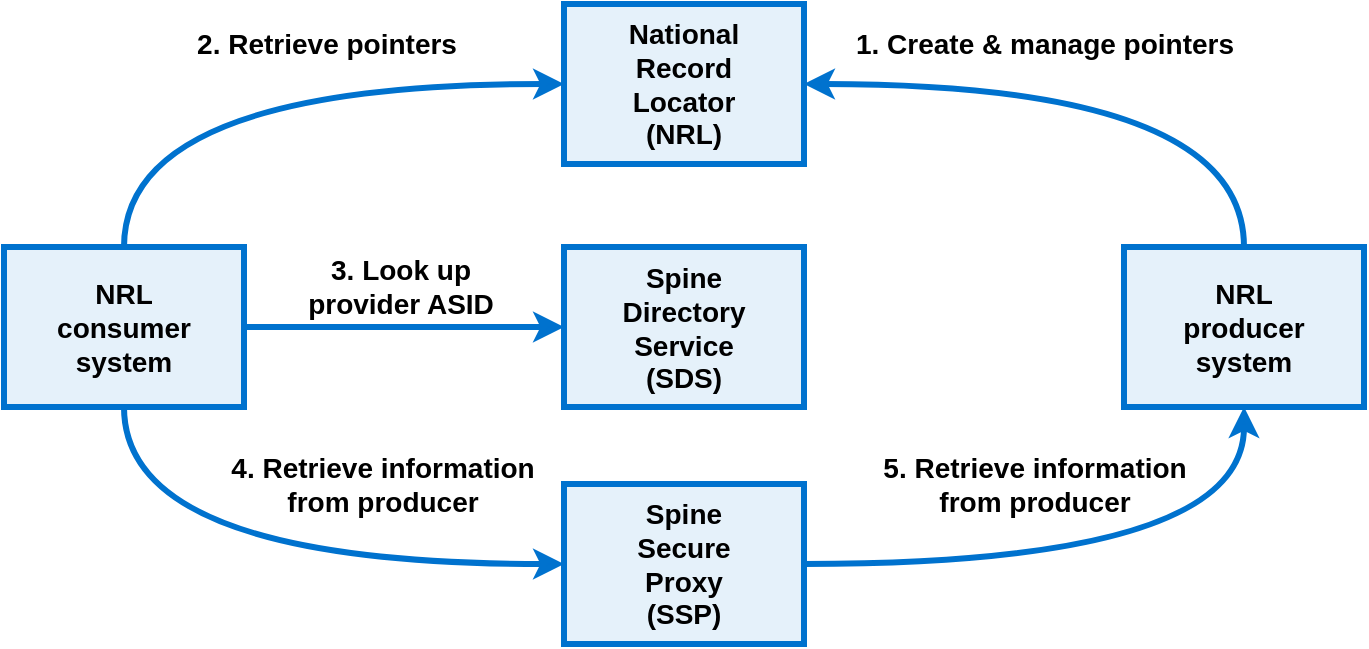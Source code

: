 <mxfile version="20.8.16" type="device"><diagram name="Page-1" id="cqCiDIYexOJ1daW3aimP"><mxGraphModel dx="857" dy="626" grid="1" gridSize="10" guides="1" tooltips="1" connect="1" arrows="1" fold="1" page="1" pageScale="1" pageWidth="827" pageHeight="1169" math="0" shadow="0"><root><mxCell id="0"/><mxCell id="1" parent="0"/><mxCell id="XMSPGhrE3NwXgb72opyZ-7" style="edgeStyle=orthogonalEdgeStyle;rounded=0;orthogonalLoop=1;jettySize=auto;html=1;fontSize=14;strokeColor=#0072ce;strokeWidth=3;" edge="1" parent="1" source="XMSPGhrE3NwXgb72opyZ-2" target="XMSPGhrE3NwXgb72opyZ-4"><mxGeometry relative="1" as="geometry"/></mxCell><mxCell id="XMSPGhrE3NwXgb72opyZ-14" value="&lt;b&gt;3. Look up&lt;br&gt;provider ASID&lt;/b&gt;" style="edgeLabel;html=1;align=center;verticalAlign=middle;resizable=0;points=[];fontSize=14;labelBackgroundColor=none;" vertex="1" connectable="0" parent="XMSPGhrE3NwXgb72opyZ-7"><mxGeometry x="-0.027" y="4" relative="1" as="geometry"><mxPoint y="-17" as="offset"/></mxGeometry></mxCell><mxCell id="XMSPGhrE3NwXgb72opyZ-8" style="edgeStyle=orthogonalEdgeStyle;rounded=0;orthogonalLoop=1;jettySize=auto;html=1;strokeWidth=3;fontSize=14;curved=1;entryX=0;entryY=0.5;entryDx=0;entryDy=0;exitX=0.5;exitY=1;exitDx=0;exitDy=0;strokeColor=#0072ce;" edge="1" parent="1" source="XMSPGhrE3NwXgb72opyZ-2" target="XMSPGhrE3NwXgb72opyZ-3"><mxGeometry relative="1" as="geometry"/></mxCell><mxCell id="XMSPGhrE3NwXgb72opyZ-15" value="4. Retrieve information&lt;br&gt;from producer" style="edgeLabel;html=1;align=center;verticalAlign=middle;resizable=0;points=[];fontSize=14;fontStyle=1;labelBackgroundColor=none;" vertex="1" connectable="0" parent="XMSPGhrE3NwXgb72opyZ-8"><mxGeometry x="0.389" y="5" relative="1" as="geometry"><mxPoint y="-35" as="offset"/></mxGeometry></mxCell><mxCell id="XMSPGhrE3NwXgb72opyZ-11" style="edgeStyle=orthogonalEdgeStyle;curved=1;rounded=0;orthogonalLoop=1;jettySize=auto;html=1;exitX=0.5;exitY=0;exitDx=0;exitDy=0;entryX=0;entryY=0.5;entryDx=0;entryDy=0;strokeWidth=3;fontSize=14;strokeColor=#0072ce;" edge="1" parent="1" source="XMSPGhrE3NwXgb72opyZ-2" target="XMSPGhrE3NwXgb72opyZ-5"><mxGeometry relative="1" as="geometry"/></mxCell><mxCell id="XMSPGhrE3NwXgb72opyZ-13" value="&lt;b&gt;2. Retrieve pointers&lt;/b&gt;" style="edgeLabel;html=1;align=center;verticalAlign=middle;resizable=0;points=[];fontSize=14;labelBackgroundColor=none;" vertex="1" connectable="0" parent="XMSPGhrE3NwXgb72opyZ-11"><mxGeometry x="0.212" y="-5" relative="1" as="geometry"><mxPoint y="-25" as="offset"/></mxGeometry></mxCell><mxCell id="XMSPGhrE3NwXgb72opyZ-2" value="NRL&lt;br style=&quot;font-size: 14px;&quot;&gt;consumer&lt;br style=&quot;font-size: 14px;&quot;&gt;system" style="rounded=0;whiteSpace=wrap;html=1;fillColor=#e5f1fa;strokeColor=#0072CE;strokeWidth=3;fontStyle=1;fontSize=14;" vertex="1" parent="1"><mxGeometry x="40" y="161.5" width="120" height="80" as="geometry"/></mxCell><mxCell id="XMSPGhrE3NwXgb72opyZ-9" style="edgeStyle=orthogonalEdgeStyle;curved=1;rounded=0;orthogonalLoop=1;jettySize=auto;html=1;exitX=1;exitY=0.5;exitDx=0;exitDy=0;entryX=0.5;entryY=1;entryDx=0;entryDy=0;strokeWidth=3;fontSize=14;strokeColor=#0072ce;" edge="1" parent="1" source="XMSPGhrE3NwXgb72opyZ-3" target="XMSPGhrE3NwXgb72opyZ-6"><mxGeometry relative="1" as="geometry"/></mxCell><mxCell id="XMSPGhrE3NwXgb72opyZ-16" value="5. Retrieve information&lt;br&gt;from producer" style="edgeLabel;html=1;align=center;verticalAlign=middle;resizable=0;points=[];fontSize=14;labelBackgroundColor=none;fontStyle=1" vertex="1" connectable="0" parent="XMSPGhrE3NwXgb72opyZ-9"><mxGeometry x="-0.229" y="8" relative="1" as="geometry"><mxPoint y="-32" as="offset"/></mxGeometry></mxCell><mxCell id="XMSPGhrE3NwXgb72opyZ-3" value="Spine&lt;br&gt;Secure&lt;br&gt;Proxy&lt;br&gt;(SSP)" style="rounded=0;whiteSpace=wrap;html=1;fillColor=#e5f1fa;strokeColor=#0072CE;strokeWidth=3;fontStyle=1;fontSize=14;" vertex="1" parent="1"><mxGeometry x="320" y="280" width="120" height="80" as="geometry"/></mxCell><mxCell id="XMSPGhrE3NwXgb72opyZ-4" value="Spine&lt;br&gt;Directory&lt;br&gt;Service&lt;br&gt;(SDS)" style="rounded=0;whiteSpace=wrap;html=1;fillColor=#e5f1fa;strokeColor=#0072CE;strokeWidth=3;fontStyle=1;fontSize=14;" vertex="1" parent="1"><mxGeometry x="320" y="161.5" width="120" height="80" as="geometry"/></mxCell><mxCell id="XMSPGhrE3NwXgb72opyZ-5" value="National&lt;br&gt;Record&lt;br&gt;Locator&lt;br&gt;(NRL)" style="rounded=0;whiteSpace=wrap;html=1;fillColor=#e5f1fa;strokeColor=#0072CE;strokeWidth=3;fontStyle=1;fontSize=14;" vertex="1" parent="1"><mxGeometry x="320" y="40" width="120" height="80" as="geometry"/></mxCell><mxCell id="XMSPGhrE3NwXgb72opyZ-10" style="edgeStyle=orthogonalEdgeStyle;curved=1;rounded=0;orthogonalLoop=1;jettySize=auto;html=1;exitX=0.5;exitY=0;exitDx=0;exitDy=0;entryX=1;entryY=0.5;entryDx=0;entryDy=0;strokeWidth=3;fontSize=14;strokeColor=#0072ce;" edge="1" parent="1" source="XMSPGhrE3NwXgb72opyZ-6" target="XMSPGhrE3NwXgb72opyZ-5"><mxGeometry relative="1" as="geometry"/></mxCell><mxCell id="XMSPGhrE3NwXgb72opyZ-12" value="&lt;b&gt;1. Create &amp;amp; manage pointers&lt;/b&gt;" style="edgeLabel;html=1;align=center;verticalAlign=middle;resizable=0;points=[];fontSize=14;labelBackgroundColor=none;" vertex="1" connectable="0" parent="XMSPGhrE3NwXgb72opyZ-10"><mxGeometry x="0.36" y="2" relative="1" as="geometry"><mxPoint x="23" y="-22" as="offset"/></mxGeometry></mxCell><mxCell id="XMSPGhrE3NwXgb72opyZ-6" value="NRL&lt;br&gt;producer&lt;br&gt;system" style="rounded=0;whiteSpace=wrap;html=1;fillColor=#e5f1fa;strokeColor=#0072CE;strokeWidth=3;fontStyle=1;fontSize=14;" vertex="1" parent="1"><mxGeometry x="600" y="161.5" width="120" height="80" as="geometry"/></mxCell></root></mxGraphModel></diagram></mxfile>